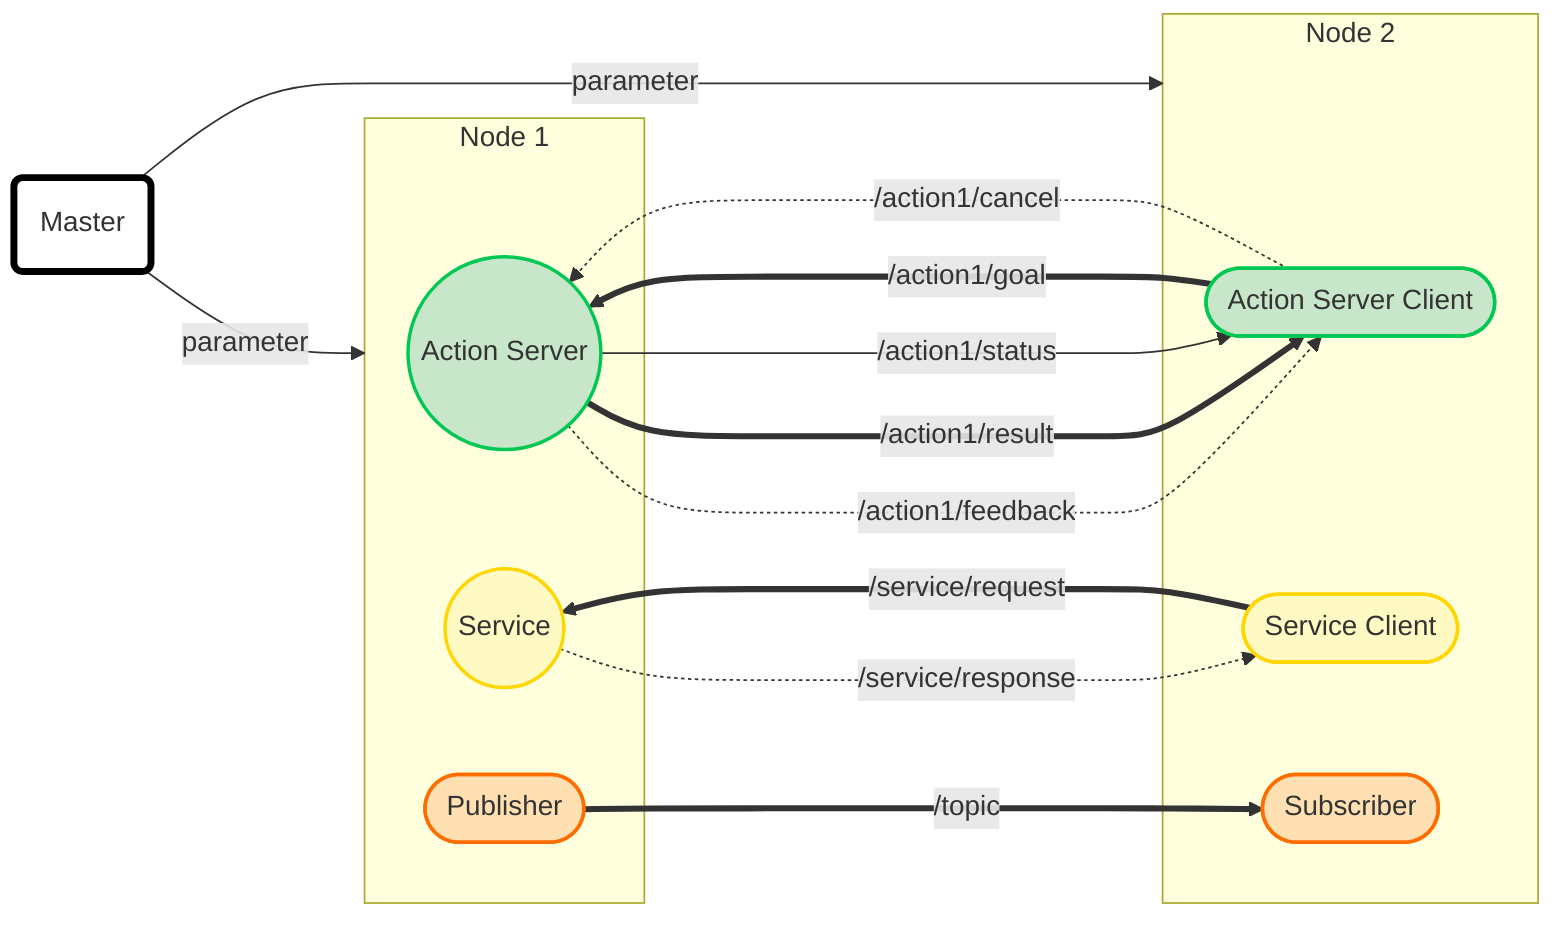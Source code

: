 flowchart LR
 subgraph Node1["Node 1"]
        action_server(("Action Server"))
        service(("Service"))
        pub(["Publisher"])
  end
 subgraph Node2["Node 2"]
        action_client(["Action Server Client"])
        service_client(["Service Client"])
        sub(["Subscriber"])
  end
    pub == /topic ==> sub
    service -. /service/response .-> service_client
    service_client == /service/request ==> service
    action_client == /action1/goal ===> action_server
    action_client -. /action1/cancel .-> action_server
    action_server -. /action1/feedback .-> action_client
    action_server == /action1/result ==> action_client
    action_server -- /action1/status --> action_client
    Master("Master") -- parameter --> Node1 & Node2
     Master:::node
    classDef node fill:#f9f,stroke:#333,stroke-width:2px
    style action_server stroke:#00C853,fill:#C8E6C9
    style service stroke:#FFD600,fill:#FFF9C4
    style pub stroke:#FF6D00,fill:#FFE0B2
    style action_client stroke:#00C853,fill:#C8E6C9
    style service_client stroke:#FFD600,fill:#FFF9C4
    style sub stroke:#FF6D00,fill:#FFE0B2
    style Master stroke:#000000,fill:#FFFFFF,stroke-width:4px,stroke-dasharray: 0